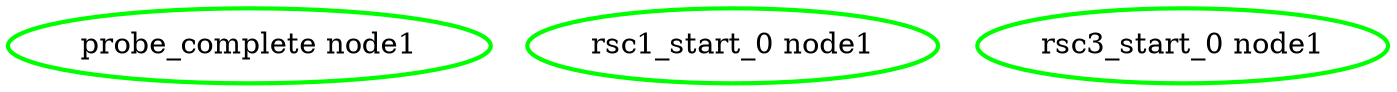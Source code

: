 digraph "g" {
"probe_complete node1" [ style=bold color="green" fontcolor="black"  ]
"rsc1_start_0 node1" [ style=bold color="green" fontcolor="black"  ]
"rsc3_start_0 node1" [ style=bold color="green" fontcolor="black"  ]
}
